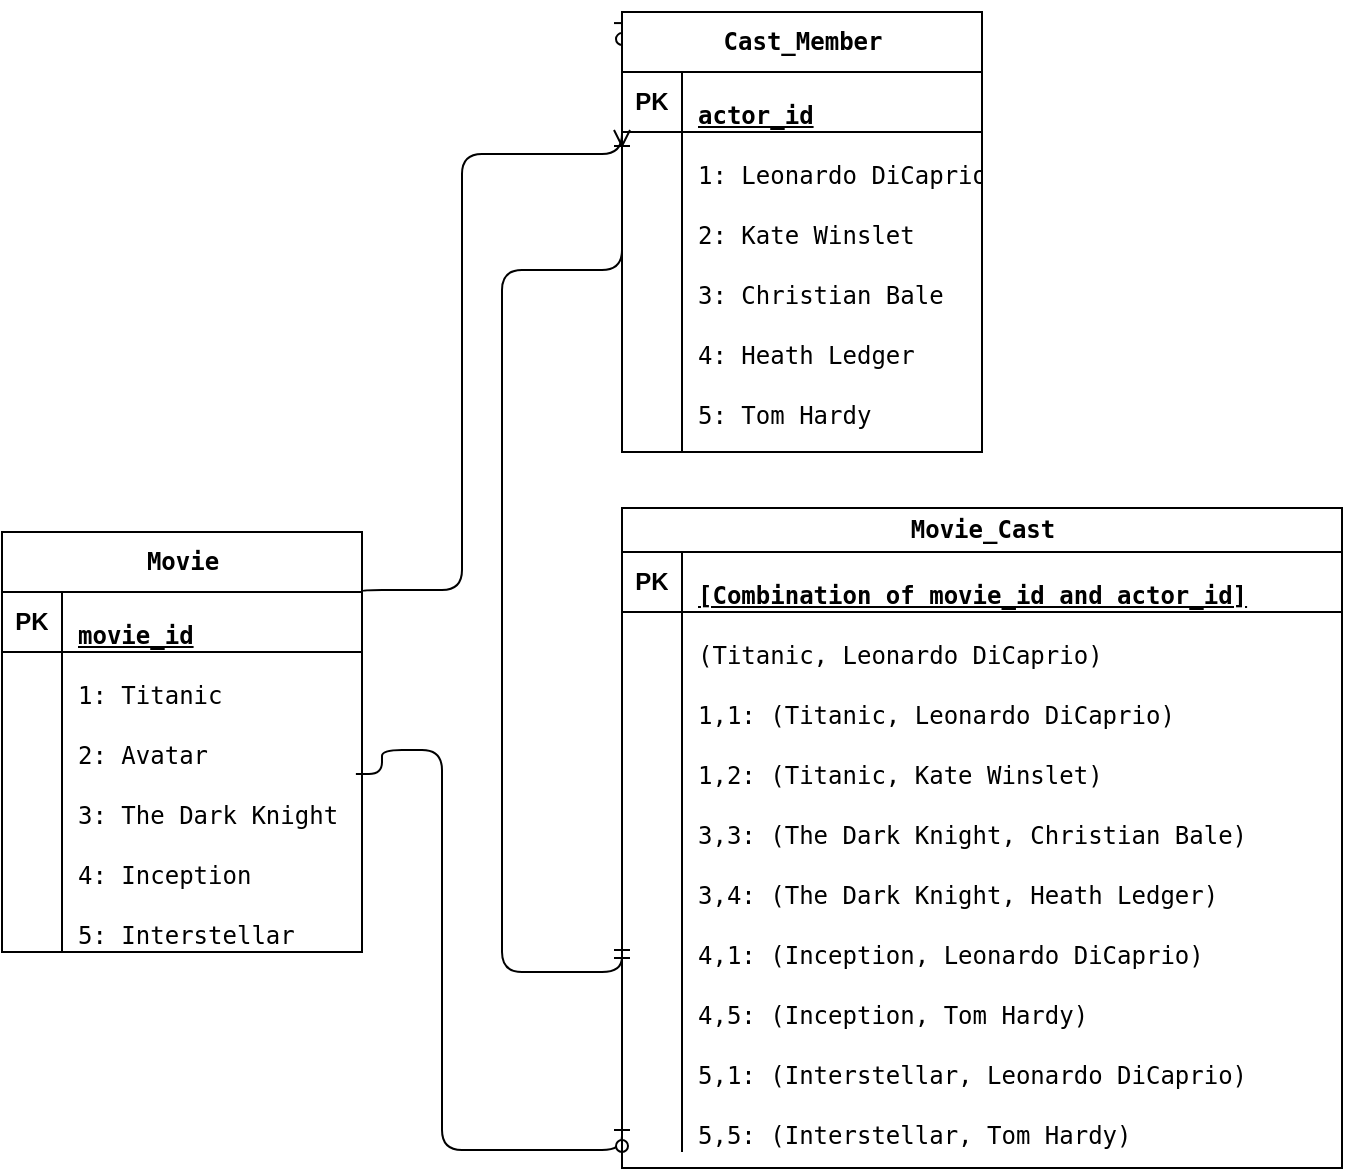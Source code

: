 <mxfile version="24.3.1" type="github">
  <diagram name="Page-1" id="e56a1550-8fbb-45ad-956c-1786394a9013">
    <mxGraphModel dx="880" dy="422" grid="1" gridSize="10" guides="1" tooltips="1" connect="1" arrows="1" fold="1" page="1" pageScale="1" pageWidth="1100" pageHeight="850" background="none" math="0" shadow="0">
      <root>
        <mxCell id="0" />
        <mxCell id="1" parent="0" />
        <mxCell id="2e49270ec7c68f3f-55" value="" style="edgeStyle=orthogonalEdgeStyle;html=1;endArrow=ERoneToMany;startArrow=ERmandOne;labelBackgroundColor=none;fontFamily=Verdana;fontSize=14;entryX=0;entryY=0.967;entryDx=0;entryDy=0;entryPerimeter=0;exitX=0;exitY=0.5;exitDx=0;exitDy=0;" parent="1" source="2pUBPjOlZF1aQdrN3Zt4-69" target="2pUBPjOlZF1aQdrN3Zt4-32" edge="1">
          <mxGeometry width="100" height="100" relative="1" as="geometry">
            <mxPoint x="290" y="590" as="sourcePoint" />
            <mxPoint x="290" y="239" as="targetPoint" />
            <Array as="points">
              <mxPoint x="310" y="590" />
              <mxPoint x="250" y="590" />
              <mxPoint x="250" y="239" />
              <mxPoint x="310" y="239" />
            </Array>
          </mxGeometry>
        </mxCell>
        <mxCell id="2e49270ec7c68f3f-91" value="" style="edgeStyle=orthogonalEdgeStyle;html=1;endArrow=ERzeroToOne;endFill=1;labelBackgroundColor=none;fontFamily=Verdana;fontSize=14;entryX=0;entryY=0.007;exitX=1;exitY=0;entryDx=0;entryDy=0;entryPerimeter=0;exitDx=0;exitDy=0;exitPerimeter=0;" parent="1" source="2pUBPjOlZF1aQdrN3Zt4-107" target="2pUBPjOlZF1aQdrN3Zt4-31" edge="1">
          <mxGeometry width="100" height="100" relative="1" as="geometry">
            <mxPoint x="190" y="399" as="sourcePoint" />
            <mxPoint x="290" y="181" as="targetPoint" />
            <Array as="points">
              <mxPoint x="180" y="399" />
              <mxPoint x="230" y="399" />
              <mxPoint x="230" y="181" />
              <mxPoint x="310" y="181" />
            </Array>
          </mxGeometry>
        </mxCell>
        <mxCell id="2e49270ec7c68f3f-92" value="" style="edgeStyle=orthogonalEdgeStyle;html=1;endArrow=ERzeroToOne;endFill=1;labelBackgroundColor=none;fontFamily=Verdana;fontSize=14;exitX=0.983;exitY=0.033;entryX=0;entryY=0.5;entryDx=0;entryDy=0;exitDx=0;exitDy=0;exitPerimeter=0;" parent="1" source="2pUBPjOlZF1aQdrN3Zt4-116" target="2pUBPjOlZF1aQdrN3Zt4-103" edge="1">
          <mxGeometry width="100" height="100" relative="1" as="geometry">
            <mxPoint x="190" y="489" as="sourcePoint" />
            <mxPoint x="290" y="680" as="targetPoint" />
            <Array as="points">
              <mxPoint x="190" y="491" />
              <mxPoint x="190" y="479" />
              <mxPoint x="220" y="479" />
              <mxPoint x="220" y="679" />
              <mxPoint x="310" y="679" />
            </Array>
          </mxGeometry>
        </mxCell>
        <mxCell id="2pUBPjOlZF1aQdrN3Zt4-31" value="&lt;pre&gt;&lt;code class=&quot;!whitespace-pre hljs language-makefile&quot;&gt;Cast_Member&lt;/code&gt;&lt;/pre&gt;" style="shape=table;startSize=30;container=1;collapsible=1;childLayout=tableLayout;fixedRows=1;rowLines=0;fontStyle=1;align=center;resizeLast=1;html=1;" vertex="1" parent="1">
          <mxGeometry x="310" y="110" width="180" height="220" as="geometry" />
        </mxCell>
        <mxCell id="2pUBPjOlZF1aQdrN3Zt4-32" value="" style="shape=tableRow;horizontal=0;startSize=0;swimlaneHead=0;swimlaneBody=0;fillColor=none;collapsible=0;dropTarget=0;points=[[0,0.5],[1,0.5]];portConstraint=eastwest;top=0;left=0;right=0;bottom=1;" vertex="1" parent="2pUBPjOlZF1aQdrN3Zt4-31">
          <mxGeometry y="30" width="180" height="30" as="geometry" />
        </mxCell>
        <mxCell id="2pUBPjOlZF1aQdrN3Zt4-33" value="PK" style="shape=partialRectangle;connectable=0;fillColor=none;top=0;left=0;bottom=0;right=0;fontStyle=1;overflow=hidden;whiteSpace=wrap;html=1;" vertex="1" parent="2pUBPjOlZF1aQdrN3Zt4-32">
          <mxGeometry width="30" height="30" as="geometry">
            <mxRectangle width="30" height="30" as="alternateBounds" />
          </mxGeometry>
        </mxCell>
        <mxCell id="2pUBPjOlZF1aQdrN3Zt4-34" value="&lt;pre&gt;&lt;code class=&quot;!whitespace-pre hljs language-makefile&quot;&gt;&lt;span class=&quot;hljs-section&quot;&gt;actor_id&lt;/span&gt;&lt;/code&gt;&lt;/pre&gt;" style="shape=partialRectangle;connectable=0;fillColor=none;top=0;left=0;bottom=0;right=0;align=left;spacingLeft=6;fontStyle=5;overflow=hidden;whiteSpace=wrap;html=1;" vertex="1" parent="2pUBPjOlZF1aQdrN3Zt4-32">
          <mxGeometry x="30" width="150" height="30" as="geometry">
            <mxRectangle width="150" height="30" as="alternateBounds" />
          </mxGeometry>
        </mxCell>
        <mxCell id="2pUBPjOlZF1aQdrN3Zt4-35" value="" style="shape=tableRow;horizontal=0;startSize=0;swimlaneHead=0;swimlaneBody=0;fillColor=none;collapsible=0;dropTarget=0;points=[[0,0.5],[1,0.5]];portConstraint=eastwest;top=0;left=0;right=0;bottom=0;" vertex="1" parent="2pUBPjOlZF1aQdrN3Zt4-31">
          <mxGeometry y="60" width="180" height="30" as="geometry" />
        </mxCell>
        <mxCell id="2pUBPjOlZF1aQdrN3Zt4-36" value="" style="shape=partialRectangle;connectable=0;fillColor=none;top=0;left=0;bottom=0;right=0;editable=1;overflow=hidden;whiteSpace=wrap;html=1;" vertex="1" parent="2pUBPjOlZF1aQdrN3Zt4-35">
          <mxGeometry width="30" height="30" as="geometry">
            <mxRectangle width="30" height="30" as="alternateBounds" />
          </mxGeometry>
        </mxCell>
        <mxCell id="2pUBPjOlZF1aQdrN3Zt4-37" value="&lt;pre&gt;&lt;code class=&quot;!whitespace-pre hljs language-makefile&quot;&gt;&lt;span class=&quot;hljs-section&quot;&gt;1: Leonardo DiCaprio&lt;/span&gt;&lt;/code&gt;&lt;/pre&gt;" style="shape=partialRectangle;connectable=0;fillColor=none;top=0;left=0;bottom=0;right=0;align=left;spacingLeft=6;overflow=hidden;whiteSpace=wrap;html=1;" vertex="1" parent="2pUBPjOlZF1aQdrN3Zt4-35">
          <mxGeometry x="30" width="150" height="30" as="geometry">
            <mxRectangle width="150" height="30" as="alternateBounds" />
          </mxGeometry>
        </mxCell>
        <mxCell id="2pUBPjOlZF1aQdrN3Zt4-38" value="" style="shape=tableRow;horizontal=0;startSize=0;swimlaneHead=0;swimlaneBody=0;fillColor=none;collapsible=0;dropTarget=0;points=[[0,0.5],[1,0.5]];portConstraint=eastwest;top=0;left=0;right=0;bottom=0;" vertex="1" parent="2pUBPjOlZF1aQdrN3Zt4-31">
          <mxGeometry y="90" width="180" height="30" as="geometry" />
        </mxCell>
        <mxCell id="2pUBPjOlZF1aQdrN3Zt4-39" value="" style="shape=partialRectangle;connectable=0;fillColor=none;top=0;left=0;bottom=0;right=0;editable=1;overflow=hidden;whiteSpace=wrap;html=1;" vertex="1" parent="2pUBPjOlZF1aQdrN3Zt4-38">
          <mxGeometry width="30" height="30" as="geometry">
            <mxRectangle width="30" height="30" as="alternateBounds" />
          </mxGeometry>
        </mxCell>
        <mxCell id="2pUBPjOlZF1aQdrN3Zt4-40" value="&lt;pre&gt;&lt;code class=&quot;!whitespace-pre hljs language-makefile&quot;&gt;&lt;span class=&quot;hljs-section&quot;&gt;2: Kate Winslet&lt;/span&gt;&lt;/code&gt;&lt;/pre&gt;" style="shape=partialRectangle;connectable=0;fillColor=none;top=0;left=0;bottom=0;right=0;align=left;spacingLeft=6;overflow=hidden;whiteSpace=wrap;html=1;" vertex="1" parent="2pUBPjOlZF1aQdrN3Zt4-38">
          <mxGeometry x="30" width="150" height="30" as="geometry">
            <mxRectangle width="150" height="30" as="alternateBounds" />
          </mxGeometry>
        </mxCell>
        <mxCell id="2pUBPjOlZF1aQdrN3Zt4-41" value="" style="shape=tableRow;horizontal=0;startSize=0;swimlaneHead=0;swimlaneBody=0;fillColor=none;collapsible=0;dropTarget=0;points=[[0,0.5],[1,0.5]];portConstraint=eastwest;top=0;left=0;right=0;bottom=0;" vertex="1" parent="2pUBPjOlZF1aQdrN3Zt4-31">
          <mxGeometry y="120" width="180" height="30" as="geometry" />
        </mxCell>
        <mxCell id="2pUBPjOlZF1aQdrN3Zt4-42" value="" style="shape=partialRectangle;connectable=0;fillColor=none;top=0;left=0;bottom=0;right=0;editable=1;overflow=hidden;whiteSpace=wrap;html=1;" vertex="1" parent="2pUBPjOlZF1aQdrN3Zt4-41">
          <mxGeometry width="30" height="30" as="geometry">
            <mxRectangle width="30" height="30" as="alternateBounds" />
          </mxGeometry>
        </mxCell>
        <mxCell id="2pUBPjOlZF1aQdrN3Zt4-43" value="&lt;pre&gt;&lt;code class=&quot;!whitespace-pre hljs language-makefile&quot;&gt;&lt;span class=&quot;hljs-section&quot;&gt;3: Christian Bale&lt;/span&gt;&lt;/code&gt;&lt;/pre&gt;" style="shape=partialRectangle;connectable=0;fillColor=none;top=0;left=0;bottom=0;right=0;align=left;spacingLeft=6;overflow=hidden;whiteSpace=wrap;html=1;" vertex="1" parent="2pUBPjOlZF1aQdrN3Zt4-41">
          <mxGeometry x="30" width="150" height="30" as="geometry">
            <mxRectangle width="150" height="30" as="alternateBounds" />
          </mxGeometry>
        </mxCell>
        <mxCell id="2pUBPjOlZF1aQdrN3Zt4-63" value="" style="shape=tableRow;horizontal=0;startSize=0;swimlaneHead=0;swimlaneBody=0;fillColor=none;collapsible=0;dropTarget=0;points=[[0,0.5],[1,0.5]];portConstraint=eastwest;top=0;left=0;right=0;bottom=0;" vertex="1" parent="2pUBPjOlZF1aQdrN3Zt4-31">
          <mxGeometry y="150" width="180" height="30" as="geometry" />
        </mxCell>
        <mxCell id="2pUBPjOlZF1aQdrN3Zt4-64" value="" style="shape=partialRectangle;connectable=0;fillColor=none;top=0;left=0;bottom=0;right=0;editable=1;overflow=hidden;whiteSpace=wrap;html=1;" vertex="1" parent="2pUBPjOlZF1aQdrN3Zt4-63">
          <mxGeometry width="30" height="30" as="geometry">
            <mxRectangle width="30" height="30" as="alternateBounds" />
          </mxGeometry>
        </mxCell>
        <mxCell id="2pUBPjOlZF1aQdrN3Zt4-65" value="&lt;pre&gt;&lt;code class=&quot;!whitespace-pre hljs language-makefile&quot;&gt;&lt;span class=&quot;hljs-section&quot;&gt;4: Heath Ledger&lt;/span&gt;&lt;/code&gt;&lt;/pre&gt;" style="shape=partialRectangle;connectable=0;fillColor=none;top=0;left=0;bottom=0;right=0;align=left;spacingLeft=6;overflow=hidden;whiteSpace=wrap;html=1;" vertex="1" parent="2pUBPjOlZF1aQdrN3Zt4-63">
          <mxGeometry x="30" width="150" height="30" as="geometry">
            <mxRectangle width="150" height="30" as="alternateBounds" />
          </mxGeometry>
        </mxCell>
        <mxCell id="2pUBPjOlZF1aQdrN3Zt4-66" value="" style="shape=tableRow;horizontal=0;startSize=0;swimlaneHead=0;swimlaneBody=0;fillColor=none;collapsible=0;dropTarget=0;points=[[0,0.5],[1,0.5]];portConstraint=eastwest;top=0;left=0;right=0;bottom=0;" vertex="1" parent="2pUBPjOlZF1aQdrN3Zt4-31">
          <mxGeometry y="180" width="180" height="40" as="geometry" />
        </mxCell>
        <mxCell id="2pUBPjOlZF1aQdrN3Zt4-67" value="" style="shape=partialRectangle;connectable=0;fillColor=none;top=0;left=0;bottom=0;right=0;editable=1;overflow=hidden;whiteSpace=wrap;html=1;" vertex="1" parent="2pUBPjOlZF1aQdrN3Zt4-66">
          <mxGeometry width="30" height="40" as="geometry">
            <mxRectangle width="30" height="40" as="alternateBounds" />
          </mxGeometry>
        </mxCell>
        <mxCell id="2pUBPjOlZF1aQdrN3Zt4-68" value="&lt;pre&gt;&lt;code class=&quot;!whitespace-pre hljs language-makefile&quot;&gt;&lt;span class=&quot;hljs-section&quot;&gt;5: Tom Hardy&lt;/span&gt;&lt;/code&gt;&lt;/pre&gt;" style="shape=partialRectangle;connectable=0;fillColor=none;top=0;left=0;bottom=0;right=0;align=left;spacingLeft=6;overflow=hidden;whiteSpace=wrap;html=1;" vertex="1" parent="2pUBPjOlZF1aQdrN3Zt4-66">
          <mxGeometry x="30" width="150" height="40" as="geometry">
            <mxRectangle width="150" height="40" as="alternateBounds" />
          </mxGeometry>
        </mxCell>
        <mxCell id="2pUBPjOlZF1aQdrN3Zt4-44" value="&lt;pre&gt;&lt;code class=&quot;!whitespace-pre hljs language-makefile&quot;&gt;Movie_Cast&lt;/code&gt;&lt;/pre&gt;" style="shape=table;startSize=22;container=1;collapsible=1;childLayout=tableLayout;fixedRows=1;rowLines=0;fontStyle=1;align=center;resizeLast=1;html=1;" vertex="1" parent="1">
          <mxGeometry x="310" y="358" width="360" height="330" as="geometry" />
        </mxCell>
        <mxCell id="2pUBPjOlZF1aQdrN3Zt4-45" value="" style="shape=tableRow;horizontal=0;startSize=0;swimlaneHead=0;swimlaneBody=0;fillColor=none;collapsible=0;dropTarget=0;points=[[0,0.5],[1,0.5]];portConstraint=eastwest;top=0;left=0;right=0;bottom=1;" vertex="1" parent="2pUBPjOlZF1aQdrN3Zt4-44">
          <mxGeometry y="22" width="360" height="30" as="geometry" />
        </mxCell>
        <mxCell id="2pUBPjOlZF1aQdrN3Zt4-46" value="PK" style="shape=partialRectangle;connectable=0;fillColor=none;top=0;left=0;bottom=0;right=0;fontStyle=1;overflow=hidden;whiteSpace=wrap;html=1;" vertex="1" parent="2pUBPjOlZF1aQdrN3Zt4-45">
          <mxGeometry width="30" height="30" as="geometry">
            <mxRectangle width="30" height="30" as="alternateBounds" />
          </mxGeometry>
        </mxCell>
        <mxCell id="2pUBPjOlZF1aQdrN3Zt4-47" value="&lt;pre&gt;&lt;code class=&quot;!whitespace-pre hljs language-makefile&quot;&gt;&lt;span class=&quot;hljs-section&quot;&gt;[Combination of movie_id and actor_id]&lt;/span&gt;&lt;/code&gt;&lt;/pre&gt;" style="shape=partialRectangle;connectable=0;fillColor=none;top=0;left=0;bottom=0;right=0;align=left;spacingLeft=6;fontStyle=5;overflow=hidden;whiteSpace=wrap;html=1;" vertex="1" parent="2pUBPjOlZF1aQdrN3Zt4-45">
          <mxGeometry x="30" width="330" height="30" as="geometry">
            <mxRectangle width="330" height="30" as="alternateBounds" />
          </mxGeometry>
        </mxCell>
        <mxCell id="2pUBPjOlZF1aQdrN3Zt4-48" value="" style="shape=tableRow;horizontal=0;startSize=0;swimlaneHead=0;swimlaneBody=0;fillColor=none;collapsible=0;dropTarget=0;points=[[0,0.5],[1,0.5]];portConstraint=eastwest;top=0;left=0;right=0;bottom=0;" vertex="1" parent="2pUBPjOlZF1aQdrN3Zt4-44">
          <mxGeometry y="52" width="360" height="30" as="geometry" />
        </mxCell>
        <mxCell id="2pUBPjOlZF1aQdrN3Zt4-49" value="" style="shape=partialRectangle;connectable=0;fillColor=none;top=0;left=0;bottom=0;right=0;editable=1;overflow=hidden;whiteSpace=wrap;html=1;" vertex="1" parent="2pUBPjOlZF1aQdrN3Zt4-48">
          <mxGeometry width="30" height="30" as="geometry">
            <mxRectangle width="30" height="30" as="alternateBounds" />
          </mxGeometry>
        </mxCell>
        <mxCell id="2pUBPjOlZF1aQdrN3Zt4-50" value="&lt;pre&gt;&lt;code class=&quot;!whitespace-pre hljs language-makefile&quot;&gt;&lt;span class=&quot;hljs-section&quot;&gt;(Titanic, Leonardo DiCaprio)&lt;/span&gt;&lt;/code&gt;&lt;/pre&gt;" style="shape=partialRectangle;connectable=0;fillColor=none;top=0;left=0;bottom=0;right=0;align=left;spacingLeft=6;overflow=hidden;whiteSpace=wrap;html=1;" vertex="1" parent="2pUBPjOlZF1aQdrN3Zt4-48">
          <mxGeometry x="30" width="330" height="30" as="geometry">
            <mxRectangle width="330" height="30" as="alternateBounds" />
          </mxGeometry>
        </mxCell>
        <mxCell id="2pUBPjOlZF1aQdrN3Zt4-51" value="" style="shape=tableRow;horizontal=0;startSize=0;swimlaneHead=0;swimlaneBody=0;fillColor=none;collapsible=0;dropTarget=0;points=[[0,0.5],[1,0.5]];portConstraint=eastwest;top=0;left=0;right=0;bottom=0;" vertex="1" parent="2pUBPjOlZF1aQdrN3Zt4-44">
          <mxGeometry y="82" width="360" height="30" as="geometry" />
        </mxCell>
        <mxCell id="2pUBPjOlZF1aQdrN3Zt4-52" value="" style="shape=partialRectangle;connectable=0;fillColor=none;top=0;left=0;bottom=0;right=0;editable=1;overflow=hidden;whiteSpace=wrap;html=1;" vertex="1" parent="2pUBPjOlZF1aQdrN3Zt4-51">
          <mxGeometry width="30" height="30" as="geometry">
            <mxRectangle width="30" height="30" as="alternateBounds" />
          </mxGeometry>
        </mxCell>
        <mxCell id="2pUBPjOlZF1aQdrN3Zt4-53" value="&lt;pre&gt;&lt;code class=&quot;!whitespace-pre hljs language-makefile&quot;&gt;&lt;span class=&quot;hljs-section&quot;&gt;1,1: (Titanic, Leonardo DiCaprio)&lt;/span&gt;&lt;/code&gt;&lt;/pre&gt;" style="shape=partialRectangle;connectable=0;fillColor=none;top=0;left=0;bottom=0;right=0;align=left;spacingLeft=6;overflow=hidden;whiteSpace=wrap;html=1;" vertex="1" parent="2pUBPjOlZF1aQdrN3Zt4-51">
          <mxGeometry x="30" width="330" height="30" as="geometry">
            <mxRectangle width="330" height="30" as="alternateBounds" />
          </mxGeometry>
        </mxCell>
        <mxCell id="2pUBPjOlZF1aQdrN3Zt4-54" value="" style="shape=tableRow;horizontal=0;startSize=0;swimlaneHead=0;swimlaneBody=0;fillColor=none;collapsible=0;dropTarget=0;points=[[0,0.5],[1,0.5]];portConstraint=eastwest;top=0;left=0;right=0;bottom=0;" vertex="1" parent="2pUBPjOlZF1aQdrN3Zt4-44">
          <mxGeometry y="112" width="360" height="30" as="geometry" />
        </mxCell>
        <mxCell id="2pUBPjOlZF1aQdrN3Zt4-55" value="" style="shape=partialRectangle;connectable=0;fillColor=none;top=0;left=0;bottom=0;right=0;editable=1;overflow=hidden;whiteSpace=wrap;html=1;" vertex="1" parent="2pUBPjOlZF1aQdrN3Zt4-54">
          <mxGeometry width="30" height="30" as="geometry">
            <mxRectangle width="30" height="30" as="alternateBounds" />
          </mxGeometry>
        </mxCell>
        <mxCell id="2pUBPjOlZF1aQdrN3Zt4-56" value="&lt;pre&gt;&lt;code class=&quot;!whitespace-pre hljs language-makefile&quot;&gt;&lt;span class=&quot;hljs-section&quot;&gt;1,2: (Titanic, Kate Winslet)&lt;/span&gt;&lt;/code&gt;&lt;/pre&gt;" style="shape=partialRectangle;connectable=0;fillColor=none;top=0;left=0;bottom=0;right=0;align=left;spacingLeft=6;overflow=hidden;whiteSpace=wrap;html=1;" vertex="1" parent="2pUBPjOlZF1aQdrN3Zt4-54">
          <mxGeometry x="30" width="330" height="30" as="geometry">
            <mxRectangle width="330" height="30" as="alternateBounds" />
          </mxGeometry>
        </mxCell>
        <mxCell id="2pUBPjOlZF1aQdrN3Zt4-57" value="" style="shape=tableRow;horizontal=0;startSize=0;swimlaneHead=0;swimlaneBody=0;fillColor=none;collapsible=0;dropTarget=0;points=[[0,0.5],[1,0.5]];portConstraint=eastwest;top=0;left=0;right=0;bottom=0;" vertex="1" parent="2pUBPjOlZF1aQdrN3Zt4-44">
          <mxGeometry y="142" width="360" height="30" as="geometry" />
        </mxCell>
        <mxCell id="2pUBPjOlZF1aQdrN3Zt4-58" value="" style="shape=partialRectangle;connectable=0;fillColor=none;top=0;left=0;bottom=0;right=0;editable=1;overflow=hidden;whiteSpace=wrap;html=1;" vertex="1" parent="2pUBPjOlZF1aQdrN3Zt4-57">
          <mxGeometry width="30" height="30" as="geometry">
            <mxRectangle width="30" height="30" as="alternateBounds" />
          </mxGeometry>
        </mxCell>
        <mxCell id="2pUBPjOlZF1aQdrN3Zt4-59" value="&lt;pre&gt;&lt;code class=&quot;!whitespace-pre hljs language-makefile&quot;&gt;&lt;span class=&quot;hljs-section&quot;&gt;3,3: (The Dark Knight, Christian Bale)&lt;/span&gt;&lt;/code&gt;&lt;/pre&gt;" style="shape=partialRectangle;connectable=0;fillColor=none;top=0;left=0;bottom=0;right=0;align=left;spacingLeft=6;overflow=hidden;whiteSpace=wrap;html=1;" vertex="1" parent="2pUBPjOlZF1aQdrN3Zt4-57">
          <mxGeometry x="30" width="330" height="30" as="geometry">
            <mxRectangle width="330" height="30" as="alternateBounds" />
          </mxGeometry>
        </mxCell>
        <mxCell id="2pUBPjOlZF1aQdrN3Zt4-60" value="" style="shape=tableRow;horizontal=0;startSize=0;swimlaneHead=0;swimlaneBody=0;fillColor=none;collapsible=0;dropTarget=0;points=[[0,0.5],[1,0.5]];portConstraint=eastwest;top=0;left=0;right=0;bottom=0;" vertex="1" parent="2pUBPjOlZF1aQdrN3Zt4-44">
          <mxGeometry y="172" width="360" height="30" as="geometry" />
        </mxCell>
        <mxCell id="2pUBPjOlZF1aQdrN3Zt4-61" value="" style="shape=partialRectangle;connectable=0;fillColor=none;top=0;left=0;bottom=0;right=0;editable=1;overflow=hidden;whiteSpace=wrap;html=1;" vertex="1" parent="2pUBPjOlZF1aQdrN3Zt4-60">
          <mxGeometry width="30" height="30" as="geometry">
            <mxRectangle width="30" height="30" as="alternateBounds" />
          </mxGeometry>
        </mxCell>
        <mxCell id="2pUBPjOlZF1aQdrN3Zt4-62" value="&lt;pre&gt;&lt;code class=&quot;!whitespace-pre hljs language-makefile&quot;&gt;&lt;span class=&quot;hljs-section&quot;&gt;3,4: (The Dark Knight, Heath Ledger)&lt;/span&gt;&lt;/code&gt;&lt;/pre&gt;" style="shape=partialRectangle;connectable=0;fillColor=none;top=0;left=0;bottom=0;right=0;align=left;spacingLeft=6;overflow=hidden;whiteSpace=wrap;html=1;" vertex="1" parent="2pUBPjOlZF1aQdrN3Zt4-60">
          <mxGeometry x="30" width="330" height="30" as="geometry">
            <mxRectangle width="330" height="30" as="alternateBounds" />
          </mxGeometry>
        </mxCell>
        <mxCell id="2pUBPjOlZF1aQdrN3Zt4-69" value="" style="shape=tableRow;horizontal=0;startSize=0;swimlaneHead=0;swimlaneBody=0;fillColor=none;collapsible=0;dropTarget=0;points=[[0,0.5],[1,0.5]];portConstraint=eastwest;top=0;left=0;right=0;bottom=0;" vertex="1" parent="2pUBPjOlZF1aQdrN3Zt4-44">
          <mxGeometry y="202" width="360" height="30" as="geometry" />
        </mxCell>
        <mxCell id="2pUBPjOlZF1aQdrN3Zt4-70" value="" style="shape=partialRectangle;connectable=0;fillColor=none;top=0;left=0;bottom=0;right=0;editable=1;overflow=hidden;whiteSpace=wrap;html=1;" vertex="1" parent="2pUBPjOlZF1aQdrN3Zt4-69">
          <mxGeometry width="30" height="30" as="geometry">
            <mxRectangle width="30" height="30" as="alternateBounds" />
          </mxGeometry>
        </mxCell>
        <mxCell id="2pUBPjOlZF1aQdrN3Zt4-71" value="&lt;pre&gt;&lt;code class=&quot;!whitespace-pre hljs language-makefile&quot;&gt;&lt;span class=&quot;hljs-section&quot;&gt;4,1: (Inception, Leonardo DiCaprio)&lt;/span&gt;&lt;/code&gt;&lt;/pre&gt;" style="shape=partialRectangle;connectable=0;fillColor=none;top=0;left=0;bottom=0;right=0;align=left;spacingLeft=6;overflow=hidden;whiteSpace=wrap;html=1;" vertex="1" parent="2pUBPjOlZF1aQdrN3Zt4-69">
          <mxGeometry x="30" width="330" height="30" as="geometry">
            <mxRectangle width="330" height="30" as="alternateBounds" />
          </mxGeometry>
        </mxCell>
        <mxCell id="2pUBPjOlZF1aQdrN3Zt4-72" value="" style="shape=tableRow;horizontal=0;startSize=0;swimlaneHead=0;swimlaneBody=0;fillColor=none;collapsible=0;dropTarget=0;points=[[0,0.5],[1,0.5]];portConstraint=eastwest;top=0;left=0;right=0;bottom=0;" vertex="1" parent="2pUBPjOlZF1aQdrN3Zt4-44">
          <mxGeometry y="232" width="360" height="30" as="geometry" />
        </mxCell>
        <mxCell id="2pUBPjOlZF1aQdrN3Zt4-73" value="" style="shape=partialRectangle;connectable=0;fillColor=none;top=0;left=0;bottom=0;right=0;editable=1;overflow=hidden;whiteSpace=wrap;html=1;" vertex="1" parent="2pUBPjOlZF1aQdrN3Zt4-72">
          <mxGeometry width="30" height="30" as="geometry">
            <mxRectangle width="30" height="30" as="alternateBounds" />
          </mxGeometry>
        </mxCell>
        <mxCell id="2pUBPjOlZF1aQdrN3Zt4-74" value="&lt;pre&gt;&lt;code class=&quot;!whitespace-pre hljs language-makefile&quot;&gt;&lt;span class=&quot;hljs-section&quot;&gt;4,5: (Inception, Tom Hardy)&lt;/span&gt;&lt;/code&gt;&lt;/pre&gt;" style="shape=partialRectangle;connectable=0;fillColor=none;top=0;left=0;bottom=0;right=0;align=left;spacingLeft=6;overflow=hidden;whiteSpace=wrap;html=1;" vertex="1" parent="2pUBPjOlZF1aQdrN3Zt4-72">
          <mxGeometry x="30" width="330" height="30" as="geometry">
            <mxRectangle width="330" height="30" as="alternateBounds" />
          </mxGeometry>
        </mxCell>
        <mxCell id="2pUBPjOlZF1aQdrN3Zt4-100" value="" style="shape=tableRow;horizontal=0;startSize=0;swimlaneHead=0;swimlaneBody=0;fillColor=none;collapsible=0;dropTarget=0;points=[[0,0.5],[1,0.5]];portConstraint=eastwest;top=0;left=0;right=0;bottom=0;" vertex="1" parent="2pUBPjOlZF1aQdrN3Zt4-44">
          <mxGeometry y="262" width="360" height="30" as="geometry" />
        </mxCell>
        <mxCell id="2pUBPjOlZF1aQdrN3Zt4-101" value="" style="shape=partialRectangle;connectable=0;fillColor=none;top=0;left=0;bottom=0;right=0;editable=1;overflow=hidden;whiteSpace=wrap;html=1;" vertex="1" parent="2pUBPjOlZF1aQdrN3Zt4-100">
          <mxGeometry width="30" height="30" as="geometry">
            <mxRectangle width="30" height="30" as="alternateBounds" />
          </mxGeometry>
        </mxCell>
        <mxCell id="2pUBPjOlZF1aQdrN3Zt4-102" value="&lt;pre&gt;&lt;code class=&quot;!whitespace-pre hljs language-makefile&quot;&gt;&lt;span class=&quot;hljs-section&quot;&gt;5,1: (Interstellar, Leonardo DiCaprio)&lt;/span&gt;&lt;/code&gt;&lt;/pre&gt;" style="shape=partialRectangle;connectable=0;fillColor=none;top=0;left=0;bottom=0;right=0;align=left;spacingLeft=6;overflow=hidden;whiteSpace=wrap;html=1;" vertex="1" parent="2pUBPjOlZF1aQdrN3Zt4-100">
          <mxGeometry x="30" width="330" height="30" as="geometry">
            <mxRectangle width="330" height="30" as="alternateBounds" />
          </mxGeometry>
        </mxCell>
        <mxCell id="2pUBPjOlZF1aQdrN3Zt4-103" value="" style="shape=tableRow;horizontal=0;startSize=0;swimlaneHead=0;swimlaneBody=0;fillColor=none;collapsible=0;dropTarget=0;points=[[0,0.5],[1,0.5]];portConstraint=eastwest;top=0;left=0;right=0;bottom=0;" vertex="1" parent="2pUBPjOlZF1aQdrN3Zt4-44">
          <mxGeometry y="292" width="360" height="30" as="geometry" />
        </mxCell>
        <mxCell id="2pUBPjOlZF1aQdrN3Zt4-104" value="" style="shape=partialRectangle;connectable=0;fillColor=none;top=0;left=0;bottom=0;right=0;editable=1;overflow=hidden;whiteSpace=wrap;html=1;" vertex="1" parent="2pUBPjOlZF1aQdrN3Zt4-103">
          <mxGeometry width="30" height="30" as="geometry">
            <mxRectangle width="30" height="30" as="alternateBounds" />
          </mxGeometry>
        </mxCell>
        <mxCell id="2pUBPjOlZF1aQdrN3Zt4-105" value="&lt;pre&gt;&lt;code class=&quot;!whitespace-pre hljs language-makefile&quot;&gt;&lt;span class=&quot;hljs-section&quot;&gt;5,5: (Interstellar, Tom Hardy)&lt;/span&gt;&lt;/code&gt;&lt;/pre&gt;" style="shape=partialRectangle;connectable=0;fillColor=none;top=0;left=0;bottom=0;right=0;align=left;spacingLeft=6;overflow=hidden;whiteSpace=wrap;html=1;" vertex="1" parent="2pUBPjOlZF1aQdrN3Zt4-103">
          <mxGeometry x="30" width="330" height="30" as="geometry">
            <mxRectangle width="330" height="30" as="alternateBounds" />
          </mxGeometry>
        </mxCell>
        <mxCell id="2pUBPjOlZF1aQdrN3Zt4-106" value="&lt;pre&gt;&lt;code class=&quot;!whitespace-pre hljs language-makefile&quot;&gt;Movie&lt;/code&gt;&lt;/pre&gt;" style="shape=table;startSize=30;container=1;collapsible=1;childLayout=tableLayout;fixedRows=1;rowLines=0;fontStyle=1;align=center;resizeLast=1;html=1;" vertex="1" parent="1">
          <mxGeometry y="370" width="180" height="210" as="geometry" />
        </mxCell>
        <mxCell id="2pUBPjOlZF1aQdrN3Zt4-107" value="" style="shape=tableRow;horizontal=0;startSize=0;swimlaneHead=0;swimlaneBody=0;fillColor=none;collapsible=0;dropTarget=0;points=[[0,0.5],[1,0.5]];portConstraint=eastwest;top=0;left=0;right=0;bottom=1;" vertex="1" parent="2pUBPjOlZF1aQdrN3Zt4-106">
          <mxGeometry y="30" width="180" height="30" as="geometry" />
        </mxCell>
        <mxCell id="2pUBPjOlZF1aQdrN3Zt4-108" value="PK" style="shape=partialRectangle;connectable=0;fillColor=none;top=0;left=0;bottom=0;right=0;fontStyle=1;overflow=hidden;whiteSpace=wrap;html=1;" vertex="1" parent="2pUBPjOlZF1aQdrN3Zt4-107">
          <mxGeometry width="30" height="30" as="geometry">
            <mxRectangle width="30" height="30" as="alternateBounds" />
          </mxGeometry>
        </mxCell>
        <mxCell id="2pUBPjOlZF1aQdrN3Zt4-109" value="&lt;pre&gt;&lt;code class=&quot;!whitespace-pre hljs language-makefile&quot;&gt;&lt;span class=&quot;hljs-section&quot;&gt;movie_id&lt;/span&gt;&lt;/code&gt;&lt;/pre&gt;" style="shape=partialRectangle;connectable=0;fillColor=none;top=0;left=0;bottom=0;right=0;align=left;spacingLeft=6;fontStyle=5;overflow=hidden;whiteSpace=wrap;html=1;" vertex="1" parent="2pUBPjOlZF1aQdrN3Zt4-107">
          <mxGeometry x="30" width="150" height="30" as="geometry">
            <mxRectangle width="150" height="30" as="alternateBounds" />
          </mxGeometry>
        </mxCell>
        <mxCell id="2pUBPjOlZF1aQdrN3Zt4-110" value="" style="shape=tableRow;horizontal=0;startSize=0;swimlaneHead=0;swimlaneBody=0;fillColor=none;collapsible=0;dropTarget=0;points=[[0,0.5],[1,0.5]];portConstraint=eastwest;top=0;left=0;right=0;bottom=0;" vertex="1" parent="2pUBPjOlZF1aQdrN3Zt4-106">
          <mxGeometry y="60" width="180" height="30" as="geometry" />
        </mxCell>
        <mxCell id="2pUBPjOlZF1aQdrN3Zt4-111" value="" style="shape=partialRectangle;connectable=0;fillColor=none;top=0;left=0;bottom=0;right=0;editable=1;overflow=hidden;whiteSpace=wrap;html=1;" vertex="1" parent="2pUBPjOlZF1aQdrN3Zt4-110">
          <mxGeometry width="30" height="30" as="geometry">
            <mxRectangle width="30" height="30" as="alternateBounds" />
          </mxGeometry>
        </mxCell>
        <mxCell id="2pUBPjOlZF1aQdrN3Zt4-112" value="&lt;pre&gt;&lt;code class=&quot;!whitespace-pre hljs language-makefile&quot;&gt;&lt;span class=&quot;hljs-section&quot;&gt;1: Titanic&lt;/span&gt;&lt;/code&gt;&lt;/pre&gt;" style="shape=partialRectangle;connectable=0;fillColor=none;top=0;left=0;bottom=0;right=0;align=left;spacingLeft=6;overflow=hidden;whiteSpace=wrap;html=1;" vertex="1" parent="2pUBPjOlZF1aQdrN3Zt4-110">
          <mxGeometry x="30" width="150" height="30" as="geometry">
            <mxRectangle width="150" height="30" as="alternateBounds" />
          </mxGeometry>
        </mxCell>
        <mxCell id="2pUBPjOlZF1aQdrN3Zt4-113" value="" style="shape=tableRow;horizontal=0;startSize=0;swimlaneHead=0;swimlaneBody=0;fillColor=none;collapsible=0;dropTarget=0;points=[[0,0.5],[1,0.5]];portConstraint=eastwest;top=0;left=0;right=0;bottom=0;" vertex="1" parent="2pUBPjOlZF1aQdrN3Zt4-106">
          <mxGeometry y="90" width="180" height="30" as="geometry" />
        </mxCell>
        <mxCell id="2pUBPjOlZF1aQdrN3Zt4-114" value="" style="shape=partialRectangle;connectable=0;fillColor=none;top=0;left=0;bottom=0;right=0;editable=1;overflow=hidden;whiteSpace=wrap;html=1;" vertex="1" parent="2pUBPjOlZF1aQdrN3Zt4-113">
          <mxGeometry width="30" height="30" as="geometry">
            <mxRectangle width="30" height="30" as="alternateBounds" />
          </mxGeometry>
        </mxCell>
        <mxCell id="2pUBPjOlZF1aQdrN3Zt4-115" value="&lt;pre&gt;&lt;code class=&quot;!whitespace-pre hljs language-makefile&quot;&gt;&lt;span class=&quot;hljs-section&quot;&gt;2: Avatar&lt;/span&gt;&lt;/code&gt;&lt;/pre&gt;" style="shape=partialRectangle;connectable=0;fillColor=none;top=0;left=0;bottom=0;right=0;align=left;spacingLeft=6;overflow=hidden;whiteSpace=wrap;html=1;" vertex="1" parent="2pUBPjOlZF1aQdrN3Zt4-113">
          <mxGeometry x="30" width="150" height="30" as="geometry">
            <mxRectangle width="150" height="30" as="alternateBounds" />
          </mxGeometry>
        </mxCell>
        <mxCell id="2pUBPjOlZF1aQdrN3Zt4-116" value="" style="shape=tableRow;horizontal=0;startSize=0;swimlaneHead=0;swimlaneBody=0;fillColor=none;collapsible=0;dropTarget=0;points=[[0,0.5],[1,0.5]];portConstraint=eastwest;top=0;left=0;right=0;bottom=0;" vertex="1" parent="2pUBPjOlZF1aQdrN3Zt4-106">
          <mxGeometry y="120" width="180" height="30" as="geometry" />
        </mxCell>
        <mxCell id="2pUBPjOlZF1aQdrN3Zt4-117" value="" style="shape=partialRectangle;connectable=0;fillColor=none;top=0;left=0;bottom=0;right=0;editable=1;overflow=hidden;whiteSpace=wrap;html=1;" vertex="1" parent="2pUBPjOlZF1aQdrN3Zt4-116">
          <mxGeometry width="30" height="30" as="geometry">
            <mxRectangle width="30" height="30" as="alternateBounds" />
          </mxGeometry>
        </mxCell>
        <mxCell id="2pUBPjOlZF1aQdrN3Zt4-118" value="&lt;pre&gt;&lt;code class=&quot;!whitespace-pre hljs language-makefile&quot;&gt;&lt;span class=&quot;hljs-section&quot;&gt;3: The Dark Knight&lt;/span&gt;&lt;/code&gt;&lt;/pre&gt;" style="shape=partialRectangle;connectable=0;fillColor=none;top=0;left=0;bottom=0;right=0;align=left;spacingLeft=6;overflow=hidden;whiteSpace=wrap;html=1;" vertex="1" parent="2pUBPjOlZF1aQdrN3Zt4-116">
          <mxGeometry x="30" width="150" height="30" as="geometry">
            <mxRectangle width="150" height="30" as="alternateBounds" />
          </mxGeometry>
        </mxCell>
        <mxCell id="2pUBPjOlZF1aQdrN3Zt4-119" value="" style="shape=tableRow;horizontal=0;startSize=0;swimlaneHead=0;swimlaneBody=0;fillColor=none;collapsible=0;dropTarget=0;points=[[0,0.5],[1,0.5]];portConstraint=eastwest;top=0;left=0;right=0;bottom=0;" vertex="1" parent="2pUBPjOlZF1aQdrN3Zt4-106">
          <mxGeometry y="150" width="180" height="30" as="geometry" />
        </mxCell>
        <mxCell id="2pUBPjOlZF1aQdrN3Zt4-120" value="" style="shape=partialRectangle;connectable=0;fillColor=none;top=0;left=0;bottom=0;right=0;editable=1;overflow=hidden;whiteSpace=wrap;html=1;" vertex="1" parent="2pUBPjOlZF1aQdrN3Zt4-119">
          <mxGeometry width="30" height="30" as="geometry">
            <mxRectangle width="30" height="30" as="alternateBounds" />
          </mxGeometry>
        </mxCell>
        <mxCell id="2pUBPjOlZF1aQdrN3Zt4-121" value="&lt;pre&gt;&lt;code class=&quot;!whitespace-pre hljs language-makefile&quot;&gt;&lt;span class=&quot;hljs-section&quot;&gt;4: Inception&lt;/span&gt;&lt;/code&gt;&lt;/pre&gt;" style="shape=partialRectangle;connectable=0;fillColor=none;top=0;left=0;bottom=0;right=0;align=left;spacingLeft=6;overflow=hidden;whiteSpace=wrap;html=1;" vertex="1" parent="2pUBPjOlZF1aQdrN3Zt4-119">
          <mxGeometry x="30" width="150" height="30" as="geometry">
            <mxRectangle width="150" height="30" as="alternateBounds" />
          </mxGeometry>
        </mxCell>
        <mxCell id="2pUBPjOlZF1aQdrN3Zt4-122" value="" style="shape=tableRow;horizontal=0;startSize=0;swimlaneHead=0;swimlaneBody=0;fillColor=none;collapsible=0;dropTarget=0;points=[[0,0.5],[1,0.5]];portConstraint=eastwest;top=0;left=0;right=0;bottom=0;" vertex="1" parent="2pUBPjOlZF1aQdrN3Zt4-106">
          <mxGeometry y="180" width="180" height="30" as="geometry" />
        </mxCell>
        <mxCell id="2pUBPjOlZF1aQdrN3Zt4-123" value="" style="shape=partialRectangle;connectable=0;fillColor=none;top=0;left=0;bottom=0;right=0;editable=1;overflow=hidden;whiteSpace=wrap;html=1;" vertex="1" parent="2pUBPjOlZF1aQdrN3Zt4-122">
          <mxGeometry width="30" height="30" as="geometry">
            <mxRectangle width="30" height="30" as="alternateBounds" />
          </mxGeometry>
        </mxCell>
        <mxCell id="2pUBPjOlZF1aQdrN3Zt4-124" value="&lt;pre&gt;&lt;code class=&quot;!whitespace-pre hljs language-makefile&quot;&gt;&lt;span class=&quot;hljs-section&quot;&gt;5: Interstellar&lt;/span&gt;&lt;/code&gt;&lt;/pre&gt;" style="shape=partialRectangle;connectable=0;fillColor=none;top=0;left=0;bottom=0;right=0;align=left;spacingLeft=6;overflow=hidden;whiteSpace=wrap;html=1;" vertex="1" parent="2pUBPjOlZF1aQdrN3Zt4-122">
          <mxGeometry x="30" width="150" height="30" as="geometry">
            <mxRectangle width="150" height="30" as="alternateBounds" />
          </mxGeometry>
        </mxCell>
      </root>
    </mxGraphModel>
  </diagram>
</mxfile>
